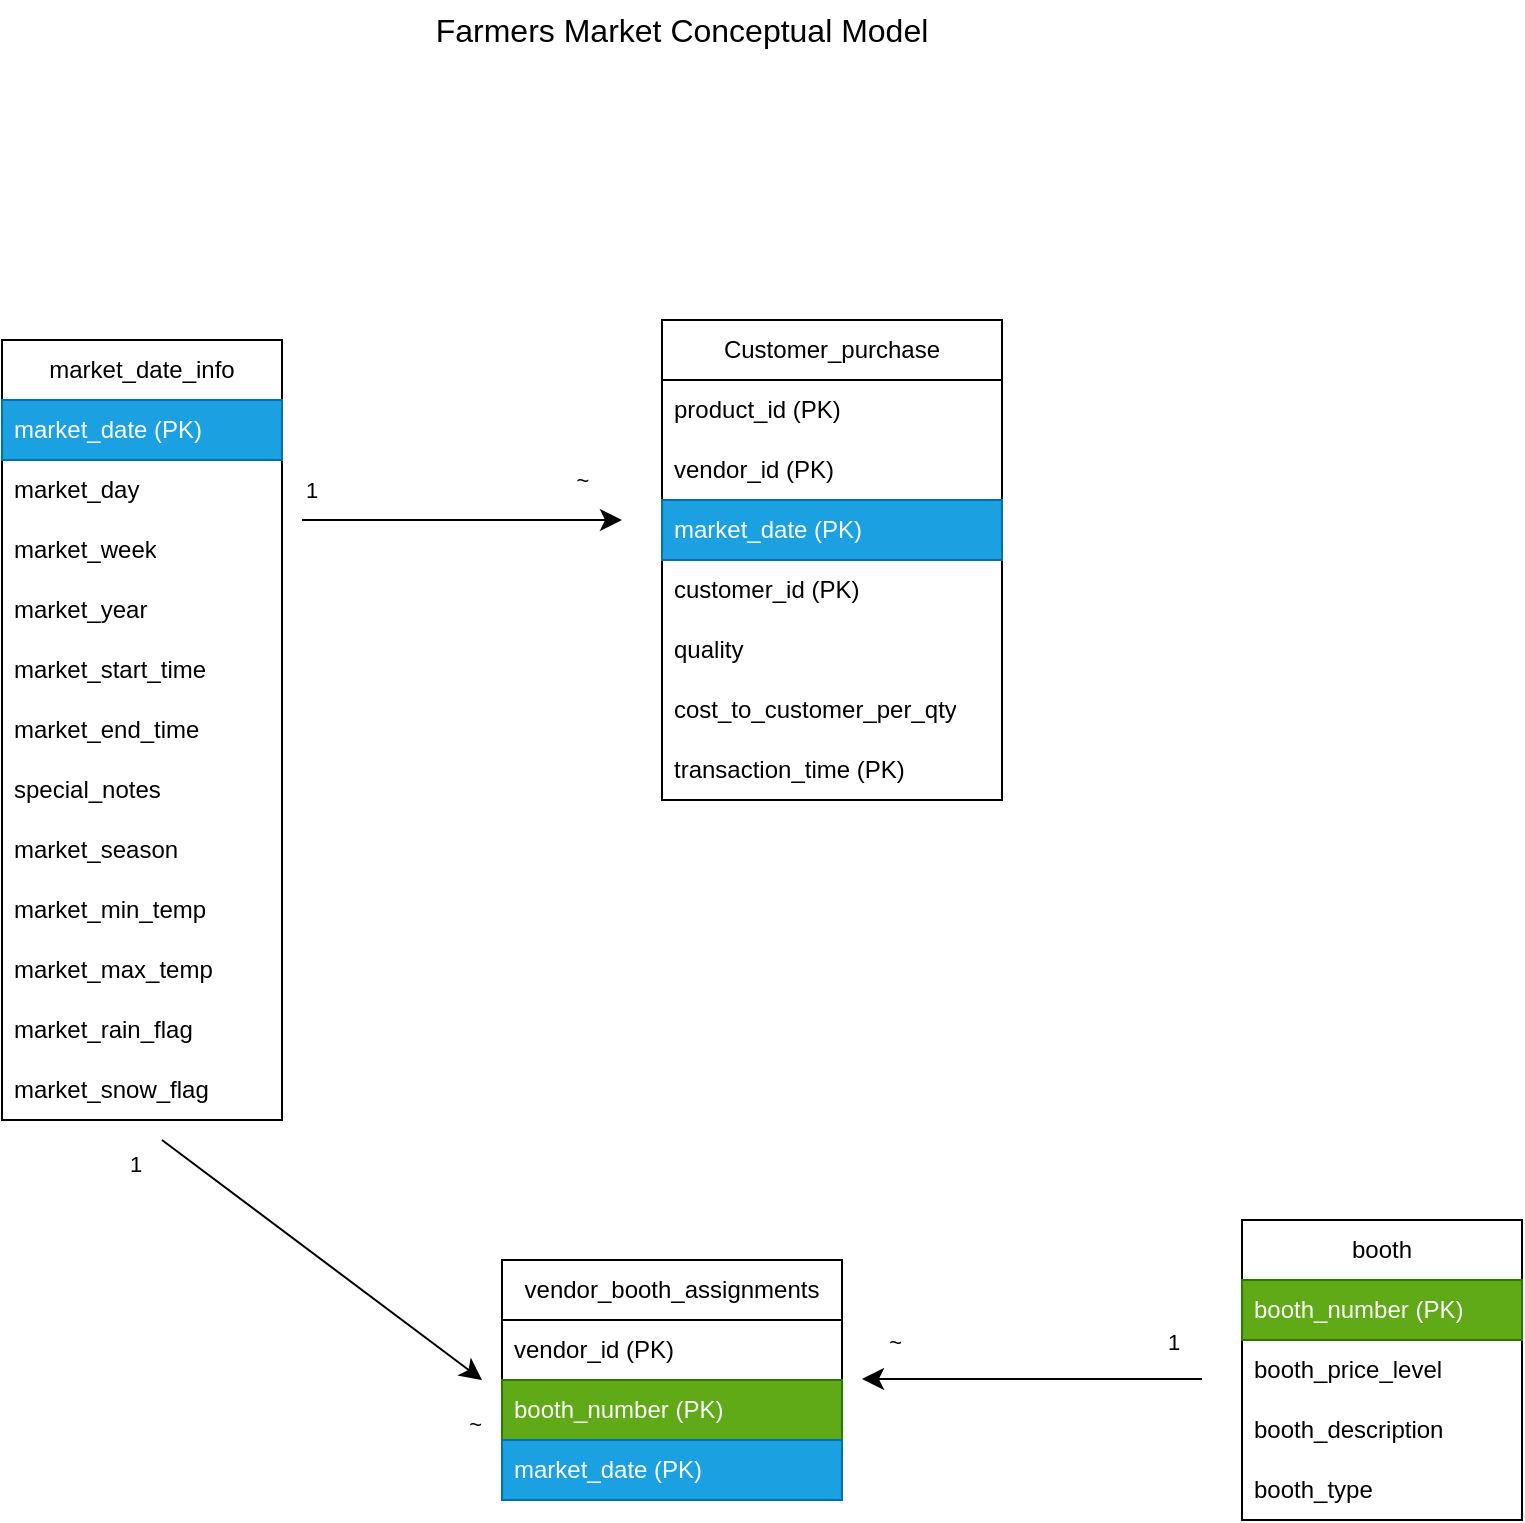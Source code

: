 <mxfile version="28.0.7">
  <diagram name="Page-1" id="Cb5IKUZWDl-UmAPKzQrb">
    <mxGraphModel dx="535" dy="703" grid="1" gridSize="10" guides="1" tooltips="1" connect="1" arrows="1" fold="1" page="1" pageScale="1" pageWidth="850" pageHeight="1100" math="0" shadow="0">
      <root>
        <mxCell id="0" />
        <mxCell id="1" parent="0" />
        <mxCell id="sy7cIqepD6CYXc2eF77f-2" value="Farmers Market Conceptual Model" style="text;strokeColor=none;fillColor=none;html=1;align=center;verticalAlign=middle;whiteSpace=wrap;rounded=0;fontSize=16;" vertex="1" parent="1">
          <mxGeometry x="170" y="40" width="480" height="30" as="geometry" />
        </mxCell>
        <mxCell id="sy7cIqepD6CYXc2eF77f-33" value="Customer_purchase" style="swimlane;fontStyle=0;childLayout=stackLayout;horizontal=1;startSize=30;horizontalStack=0;resizeParent=1;resizeParentMax=0;resizeLast=0;collapsible=1;marginBottom=0;whiteSpace=wrap;html=1;" vertex="1" parent="1">
          <mxGeometry x="400" y="200" width="170" height="240" as="geometry" />
        </mxCell>
        <mxCell id="sy7cIqepD6CYXc2eF77f-34" value="product_id (PK)" style="text;strokeColor=none;fillColor=none;align=left;verticalAlign=middle;spacingLeft=4;spacingRight=4;overflow=hidden;points=[[0,0.5],[1,0.5]];portConstraint=eastwest;rotatable=0;whiteSpace=wrap;html=1;" vertex="1" parent="sy7cIqepD6CYXc2eF77f-33">
          <mxGeometry y="30" width="170" height="30" as="geometry" />
        </mxCell>
        <mxCell id="sy7cIqepD6CYXc2eF77f-35" value="vendor_id (PK)" style="text;strokeColor=none;fillColor=none;align=left;verticalAlign=middle;spacingLeft=4;spacingRight=4;overflow=hidden;points=[[0,0.5],[1,0.5]];portConstraint=eastwest;rotatable=0;whiteSpace=wrap;html=1;" vertex="1" parent="sy7cIqepD6CYXc2eF77f-33">
          <mxGeometry y="60" width="170" height="30" as="geometry" />
        </mxCell>
        <mxCell id="sy7cIqepD6CYXc2eF77f-36" value="market_date (PK)" style="text;strokeColor=#006EAF;fillColor=light-dark(#1ba1e2, #94e3fe);align=left;verticalAlign=middle;spacingLeft=4;spacingRight=4;overflow=hidden;points=[[0,0.5],[1,0.5]];portConstraint=eastwest;rotatable=0;whiteSpace=wrap;html=1;fontColor=#ffffff;" vertex="1" parent="sy7cIqepD6CYXc2eF77f-33">
          <mxGeometry y="90" width="170" height="30" as="geometry" />
        </mxCell>
        <mxCell id="sy7cIqepD6CYXc2eF77f-64" value="customer_id (PK)" style="text;strokeColor=none;fillColor=none;align=left;verticalAlign=middle;spacingLeft=4;spacingRight=4;overflow=hidden;points=[[0,0.5],[1,0.5]];portConstraint=eastwest;rotatable=0;whiteSpace=wrap;html=1;" vertex="1" parent="sy7cIqepD6CYXc2eF77f-33">
          <mxGeometry y="120" width="170" height="30" as="geometry" />
        </mxCell>
        <mxCell id="sy7cIqepD6CYXc2eF77f-65" value="quality" style="text;strokeColor=none;fillColor=none;align=left;verticalAlign=middle;spacingLeft=4;spacingRight=4;overflow=hidden;points=[[0,0.5],[1,0.5]];portConstraint=eastwest;rotatable=0;whiteSpace=wrap;html=1;" vertex="1" parent="sy7cIqepD6CYXc2eF77f-33">
          <mxGeometry y="150" width="170" height="30" as="geometry" />
        </mxCell>
        <mxCell id="sy7cIqepD6CYXc2eF77f-66" value="cost_to_customer_per_qty" style="text;strokeColor=none;fillColor=none;align=left;verticalAlign=middle;spacingLeft=4;spacingRight=4;overflow=hidden;points=[[0,0.5],[1,0.5]];portConstraint=eastwest;rotatable=0;whiteSpace=wrap;html=1;" vertex="1" parent="sy7cIqepD6CYXc2eF77f-33">
          <mxGeometry y="180" width="170" height="30" as="geometry" />
        </mxCell>
        <mxCell id="sy7cIqepD6CYXc2eF77f-68" value="transaction_time (PK)" style="text;strokeColor=none;fillColor=none;align=left;verticalAlign=middle;spacingLeft=4;spacingRight=4;overflow=hidden;points=[[0,0.5],[1,0.5]];portConstraint=eastwest;rotatable=0;whiteSpace=wrap;html=1;" vertex="1" parent="sy7cIqepD6CYXc2eF77f-33">
          <mxGeometry y="210" width="170" height="30" as="geometry" />
        </mxCell>
        <mxCell id="sy7cIqepD6CYXc2eF77f-37" value="market_date_info" style="swimlane;fontStyle=0;childLayout=stackLayout;horizontal=1;startSize=30;horizontalStack=0;resizeParent=1;resizeParentMax=0;resizeLast=0;collapsible=1;marginBottom=0;whiteSpace=wrap;html=1;" vertex="1" parent="1">
          <mxGeometry x="70" y="210" width="140" height="390" as="geometry" />
        </mxCell>
        <mxCell id="sy7cIqepD6CYXc2eF77f-38" value="market_date (PK)" style="text;strokeColor=#006EAF;fillColor=light-dark(#1ba1e2, #94e3fe);align=left;verticalAlign=middle;spacingLeft=4;spacingRight=4;overflow=hidden;points=[[0,0.5],[1,0.5]];portConstraint=eastwest;rotatable=0;whiteSpace=wrap;html=1;fontColor=#ffffff;" vertex="1" parent="sy7cIqepD6CYXc2eF77f-37">
          <mxGeometry y="30" width="140" height="30" as="geometry" />
        </mxCell>
        <mxCell id="sy7cIqepD6CYXc2eF77f-39" value="market_day" style="text;strokeColor=none;fillColor=none;align=left;verticalAlign=middle;spacingLeft=4;spacingRight=4;overflow=hidden;points=[[0,0.5],[1,0.5]];portConstraint=eastwest;rotatable=0;whiteSpace=wrap;html=1;" vertex="1" parent="sy7cIqepD6CYXc2eF77f-37">
          <mxGeometry y="60" width="140" height="30" as="geometry" />
        </mxCell>
        <mxCell id="sy7cIqepD6CYXc2eF77f-40" value="market_week" style="text;strokeColor=none;fillColor=none;align=left;verticalAlign=middle;spacingLeft=4;spacingRight=4;overflow=hidden;points=[[0,0.5],[1,0.5]];portConstraint=eastwest;rotatable=0;whiteSpace=wrap;html=1;" vertex="1" parent="sy7cIqepD6CYXc2eF77f-37">
          <mxGeometry y="90" width="140" height="30" as="geometry" />
        </mxCell>
        <mxCell id="sy7cIqepD6CYXc2eF77f-55" value="market_year" style="text;strokeColor=none;fillColor=none;align=left;verticalAlign=middle;spacingLeft=4;spacingRight=4;overflow=hidden;points=[[0,0.5],[1,0.5]];portConstraint=eastwest;rotatable=0;whiteSpace=wrap;html=1;" vertex="1" parent="sy7cIqepD6CYXc2eF77f-37">
          <mxGeometry y="120" width="140" height="30" as="geometry" />
        </mxCell>
        <mxCell id="sy7cIqepD6CYXc2eF77f-56" value="market_start_time" style="text;strokeColor=none;fillColor=none;align=left;verticalAlign=middle;spacingLeft=4;spacingRight=4;overflow=hidden;points=[[0,0.5],[1,0.5]];portConstraint=eastwest;rotatable=0;whiteSpace=wrap;html=1;" vertex="1" parent="sy7cIqepD6CYXc2eF77f-37">
          <mxGeometry y="150" width="140" height="30" as="geometry" />
        </mxCell>
        <mxCell id="sy7cIqepD6CYXc2eF77f-57" value="market_end_time" style="text;strokeColor=none;fillColor=none;align=left;verticalAlign=middle;spacingLeft=4;spacingRight=4;overflow=hidden;points=[[0,0.5],[1,0.5]];portConstraint=eastwest;rotatable=0;whiteSpace=wrap;html=1;" vertex="1" parent="sy7cIqepD6CYXc2eF77f-37">
          <mxGeometry y="180" width="140" height="30" as="geometry" />
        </mxCell>
        <mxCell id="sy7cIqepD6CYXc2eF77f-58" value="special_notes" style="text;strokeColor=none;fillColor=none;align=left;verticalAlign=middle;spacingLeft=4;spacingRight=4;overflow=hidden;points=[[0,0.5],[1,0.5]];portConstraint=eastwest;rotatable=0;whiteSpace=wrap;html=1;" vertex="1" parent="sy7cIqepD6CYXc2eF77f-37">
          <mxGeometry y="210" width="140" height="30" as="geometry" />
        </mxCell>
        <mxCell id="sy7cIqepD6CYXc2eF77f-59" value="market_season" style="text;strokeColor=none;fillColor=none;align=left;verticalAlign=middle;spacingLeft=4;spacingRight=4;overflow=hidden;points=[[0,0.5],[1,0.5]];portConstraint=eastwest;rotatable=0;whiteSpace=wrap;html=1;" vertex="1" parent="sy7cIqepD6CYXc2eF77f-37">
          <mxGeometry y="240" width="140" height="30" as="geometry" />
        </mxCell>
        <mxCell id="sy7cIqepD6CYXc2eF77f-60" value="market_min_temp" style="text;strokeColor=none;fillColor=none;align=left;verticalAlign=middle;spacingLeft=4;spacingRight=4;overflow=hidden;points=[[0,0.5],[1,0.5]];portConstraint=eastwest;rotatable=0;whiteSpace=wrap;html=1;" vertex="1" parent="sy7cIqepD6CYXc2eF77f-37">
          <mxGeometry y="270" width="140" height="30" as="geometry" />
        </mxCell>
        <mxCell id="sy7cIqepD6CYXc2eF77f-61" value="market_max_temp" style="text;strokeColor=none;fillColor=none;align=left;verticalAlign=middle;spacingLeft=4;spacingRight=4;overflow=hidden;points=[[0,0.5],[1,0.5]];portConstraint=eastwest;rotatable=0;whiteSpace=wrap;html=1;" vertex="1" parent="sy7cIqepD6CYXc2eF77f-37">
          <mxGeometry y="300" width="140" height="30" as="geometry" />
        </mxCell>
        <mxCell id="sy7cIqepD6CYXc2eF77f-62" value="market_rain_flag" style="text;strokeColor=none;fillColor=none;align=left;verticalAlign=middle;spacingLeft=4;spacingRight=4;overflow=hidden;points=[[0,0.5],[1,0.5]];portConstraint=eastwest;rotatable=0;whiteSpace=wrap;html=1;" vertex="1" parent="sy7cIqepD6CYXc2eF77f-37">
          <mxGeometry y="330" width="140" height="30" as="geometry" />
        </mxCell>
        <mxCell id="sy7cIqepD6CYXc2eF77f-63" value="market_snow_flag" style="text;strokeColor=none;fillColor=none;align=left;verticalAlign=middle;spacingLeft=4;spacingRight=4;overflow=hidden;points=[[0,0.5],[1,0.5]];portConstraint=eastwest;rotatable=0;whiteSpace=wrap;html=1;" vertex="1" parent="sy7cIqepD6CYXc2eF77f-37">
          <mxGeometry y="360" width="140" height="30" as="geometry" />
        </mxCell>
        <mxCell id="sy7cIqepD6CYXc2eF77f-41" value="vendor_booth_assignments" style="swimlane;fontStyle=0;childLayout=stackLayout;horizontal=1;startSize=30;horizontalStack=0;resizeParent=1;resizeParentMax=0;resizeLast=0;collapsible=1;marginBottom=0;whiteSpace=wrap;html=1;" vertex="1" parent="1">
          <mxGeometry x="320" y="670" width="170" height="120" as="geometry" />
        </mxCell>
        <mxCell id="sy7cIqepD6CYXc2eF77f-42" value="vendor_id (PK)" style="text;strokeColor=none;fillColor=none;align=left;verticalAlign=middle;spacingLeft=4;spacingRight=4;overflow=hidden;points=[[0,0.5],[1,0.5]];portConstraint=eastwest;rotatable=0;whiteSpace=wrap;html=1;" vertex="1" parent="sy7cIqepD6CYXc2eF77f-41">
          <mxGeometry y="30" width="170" height="30" as="geometry" />
        </mxCell>
        <mxCell id="sy7cIqepD6CYXc2eF77f-43" value="booth_number (PK)" style="text;strokeColor=#2D7600;fillColor=light-dark(#60a917, #b1dd8c);align=left;verticalAlign=middle;spacingLeft=4;spacingRight=4;overflow=hidden;points=[[0,0.5],[1,0.5]];portConstraint=eastwest;rotatable=0;whiteSpace=wrap;html=1;fontColor=#ffffff;" vertex="1" parent="sy7cIqepD6CYXc2eF77f-41">
          <mxGeometry y="60" width="170" height="30" as="geometry" />
        </mxCell>
        <mxCell id="sy7cIqepD6CYXc2eF77f-44" value="market_date (PK)" style="text;strokeColor=#006EAF;fillColor=light-dark(#1ba1e2, #94e3fe);align=left;verticalAlign=middle;spacingLeft=4;spacingRight=4;overflow=hidden;points=[[0,0.5],[1,0.5]];portConstraint=eastwest;rotatable=0;whiteSpace=wrap;html=1;fontColor=#ffffff;" vertex="1" parent="sy7cIqepD6CYXc2eF77f-41">
          <mxGeometry y="90" width="170" height="30" as="geometry" />
        </mxCell>
        <mxCell id="sy7cIqepD6CYXc2eF77f-45" value="booth" style="swimlane;fontStyle=0;childLayout=stackLayout;horizontal=1;startSize=30;horizontalStack=0;resizeParent=1;resizeParentMax=0;resizeLast=0;collapsible=1;marginBottom=0;whiteSpace=wrap;html=1;" vertex="1" parent="1">
          <mxGeometry x="690" y="650" width="140" height="150" as="geometry" />
        </mxCell>
        <mxCell id="sy7cIqepD6CYXc2eF77f-46" value="booth_number (PK)" style="text;strokeColor=#2D7600;fillColor=light-dark(#60a917, #b1dd8c);align=left;verticalAlign=middle;spacingLeft=4;spacingRight=4;overflow=hidden;points=[[0,0.5],[1,0.5]];portConstraint=eastwest;rotatable=0;whiteSpace=wrap;html=1;fontColor=#ffffff;" vertex="1" parent="sy7cIqepD6CYXc2eF77f-45">
          <mxGeometry y="30" width="140" height="30" as="geometry" />
        </mxCell>
        <mxCell id="sy7cIqepD6CYXc2eF77f-47" value="booth_price_level" style="text;strokeColor=none;fillColor=none;align=left;verticalAlign=middle;spacingLeft=4;spacingRight=4;overflow=hidden;points=[[0,0.5],[1,0.5]];portConstraint=eastwest;rotatable=0;whiteSpace=wrap;html=1;" vertex="1" parent="sy7cIqepD6CYXc2eF77f-45">
          <mxGeometry y="60" width="140" height="30" as="geometry" />
        </mxCell>
        <mxCell id="sy7cIqepD6CYXc2eF77f-48" value="booth_description" style="text;strokeColor=none;fillColor=none;align=left;verticalAlign=middle;spacingLeft=4;spacingRight=4;overflow=hidden;points=[[0,0.5],[1,0.5]];portConstraint=eastwest;rotatable=0;whiteSpace=wrap;html=1;" vertex="1" parent="sy7cIqepD6CYXc2eF77f-45">
          <mxGeometry y="90" width="140" height="30" as="geometry" />
        </mxCell>
        <mxCell id="sy7cIqepD6CYXc2eF77f-52" value="booth_type" style="text;strokeColor=none;fillColor=none;align=left;verticalAlign=middle;spacingLeft=4;spacingRight=4;overflow=hidden;points=[[0,0.5],[1,0.5]];portConstraint=eastwest;rotatable=0;whiteSpace=wrap;html=1;" vertex="1" parent="sy7cIqepD6CYXc2eF77f-45">
          <mxGeometry y="120" width="140" height="30" as="geometry" />
        </mxCell>
        <mxCell id="sy7cIqepD6CYXc2eF77f-70" value="" style="endArrow=classic;html=1;rounded=0;fontSize=12;startSize=8;endSize=8;curved=1;" edge="1" parent="1">
          <mxGeometry relative="1" as="geometry">
            <mxPoint x="670" y="729.5" as="sourcePoint" />
            <mxPoint x="500" y="729.5" as="targetPoint" />
          </mxGeometry>
        </mxCell>
        <mxCell id="sy7cIqepD6CYXc2eF77f-72" value="1" style="edgeLabel;resizable=0;html=1;;align=left;verticalAlign=bottom;" connectable="0" vertex="1" parent="sy7cIqepD6CYXc2eF77f-70">
          <mxGeometry x="-1" relative="1" as="geometry">
            <mxPoint x="-19" y="-10" as="offset" />
          </mxGeometry>
        </mxCell>
        <mxCell id="sy7cIqepD6CYXc2eF77f-73" value="~" style="edgeLabel;resizable=0;html=1;;align=right;verticalAlign=bottom;" connectable="0" vertex="1" parent="sy7cIqepD6CYXc2eF77f-70">
          <mxGeometry x="1" relative="1" as="geometry">
            <mxPoint x="20" y="-10" as="offset" />
          </mxGeometry>
        </mxCell>
        <mxCell id="sy7cIqepD6CYXc2eF77f-78" style="edgeStyle=none;curved=1;rounded=0;orthogonalLoop=1;jettySize=auto;html=1;exitX=0.5;exitY=0;exitDx=0;exitDy=0;fontSize=12;startSize=8;endSize=8;" edge="1" parent="1" source="sy7cIqepD6CYXc2eF77f-33" target="sy7cIqepD6CYXc2eF77f-33">
          <mxGeometry relative="1" as="geometry" />
        </mxCell>
        <mxCell id="sy7cIqepD6CYXc2eF77f-79" value="" style="endArrow=classic;html=1;rounded=0;fontSize=12;startSize=8;endSize=8;curved=1;" edge="1" parent="1">
          <mxGeometry relative="1" as="geometry">
            <mxPoint x="150" y="610" as="sourcePoint" />
            <mxPoint x="310" y="730" as="targetPoint" />
          </mxGeometry>
        </mxCell>
        <mxCell id="sy7cIqepD6CYXc2eF77f-81" value="1" style="edgeLabel;resizable=0;html=1;;align=left;verticalAlign=bottom;" connectable="0" vertex="1" parent="sy7cIqepD6CYXc2eF77f-79">
          <mxGeometry x="-1" relative="1" as="geometry">
            <mxPoint x="-18" y="20" as="offset" />
          </mxGeometry>
        </mxCell>
        <mxCell id="sy7cIqepD6CYXc2eF77f-82" value="~" style="edgeLabel;resizable=0;html=1;;align=right;verticalAlign=bottom;" connectable="0" vertex="1" parent="sy7cIqepD6CYXc2eF77f-79">
          <mxGeometry x="1" relative="1" as="geometry">
            <mxPoint y="30" as="offset" />
          </mxGeometry>
        </mxCell>
        <mxCell id="sy7cIqepD6CYXc2eF77f-83" value="" style="endArrow=classic;html=1;rounded=0;fontSize=12;startSize=8;endSize=8;curved=1;" edge="1" parent="1">
          <mxGeometry relative="1" as="geometry">
            <mxPoint x="220" y="300" as="sourcePoint" />
            <mxPoint x="380" y="300" as="targetPoint" />
          </mxGeometry>
        </mxCell>
        <mxCell id="sy7cIqepD6CYXc2eF77f-84" value="~" style="edgeLabel;resizable=0;html=1;;align=center;verticalAlign=middle;" connectable="0" vertex="1" parent="sy7cIqepD6CYXc2eF77f-83">
          <mxGeometry relative="1" as="geometry">
            <mxPoint x="60" y="-20" as="offset" />
          </mxGeometry>
        </mxCell>
        <mxCell id="sy7cIqepD6CYXc2eF77f-85" value="1" style="edgeLabel;resizable=0;html=1;;align=left;verticalAlign=bottom;" connectable="0" vertex="1" parent="sy7cIqepD6CYXc2eF77f-83">
          <mxGeometry x="-1" relative="1" as="geometry">
            <mxPoint y="-7" as="offset" />
          </mxGeometry>
        </mxCell>
      </root>
    </mxGraphModel>
  </diagram>
</mxfile>
